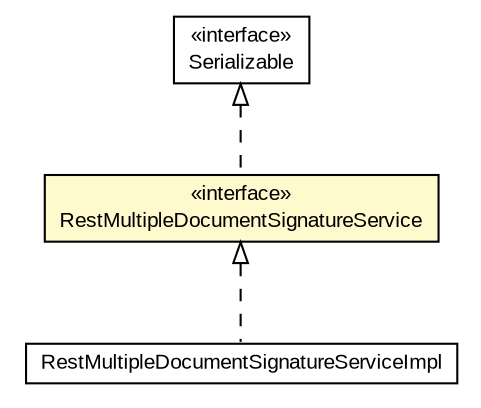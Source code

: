 #!/usr/local/bin/dot
#
# Class diagram 
# Generated by UMLGraph version R5_6-24-gf6e263 (http://www.umlgraph.org/)
#

digraph G {
	edge [fontname="arial",fontsize=10,labelfontname="arial",labelfontsize=10];
	node [fontname="arial",fontsize=10,shape=plaintext];
	nodesep=0.25;
	ranksep=0.5;
	// eu.europa.esig.dss.signature.RestMultipleDocumentSignatureServiceImpl
	c567356 [label=<<table title="eu.europa.esig.dss.signature.RestMultipleDocumentSignatureServiceImpl" border="0" cellborder="1" cellspacing="0" cellpadding="2" port="p" href="./RestMultipleDocumentSignatureServiceImpl.html">
		<tr><td><table border="0" cellspacing="0" cellpadding="1">
<tr><td align="center" balign="center"> RestMultipleDocumentSignatureServiceImpl </td></tr>
		</table></td></tr>
		</table>>, URL="./RestMultipleDocumentSignatureServiceImpl.html", fontname="arial", fontcolor="black", fontsize=10.0];
	// eu.europa.esig.dss.signature.RestMultipleDocumentSignatureService
	c567358 [label=<<table title="eu.europa.esig.dss.signature.RestMultipleDocumentSignatureService" border="0" cellborder="1" cellspacing="0" cellpadding="2" port="p" bgcolor="lemonChiffon" href="./RestMultipleDocumentSignatureService.html">
		<tr><td><table border="0" cellspacing="0" cellpadding="1">
<tr><td align="center" balign="center"> &#171;interface&#187; </td></tr>
<tr><td align="center" balign="center"> RestMultipleDocumentSignatureService </td></tr>
		</table></td></tr>
		</table>>, URL="./RestMultipleDocumentSignatureService.html", fontname="arial", fontcolor="black", fontsize=10.0];
	//eu.europa.esig.dss.signature.RestMultipleDocumentSignatureServiceImpl implements eu.europa.esig.dss.signature.RestMultipleDocumentSignatureService
	c567358:p -> c567356:p [dir=back,arrowtail=empty,style=dashed];
	//eu.europa.esig.dss.signature.RestMultipleDocumentSignatureService implements java.io.Serializable
	c568182:p -> c567358:p [dir=back,arrowtail=empty,style=dashed];
	// java.io.Serializable
	c568182 [label=<<table title="java.io.Serializable" border="0" cellborder="1" cellspacing="0" cellpadding="2" port="p" href="http://java.sun.com/j2se/1.4.2/docs/api/java/io/Serializable.html">
		<tr><td><table border="0" cellspacing="0" cellpadding="1">
<tr><td align="center" balign="center"> &#171;interface&#187; </td></tr>
<tr><td align="center" balign="center"> Serializable </td></tr>
		</table></td></tr>
		</table>>, URL="http://java.sun.com/j2se/1.4.2/docs/api/java/io/Serializable.html", fontname="arial", fontcolor="black", fontsize=10.0];
}


